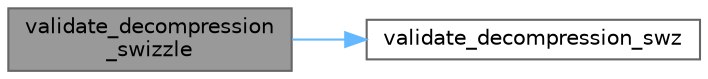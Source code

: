 digraph "validate_decompression_swizzle"
{
 // LATEX_PDF_SIZE
  bgcolor="transparent";
  edge [fontname=Helvetica,fontsize=10,labelfontname=Helvetica,labelfontsize=10];
  node [fontname=Helvetica,fontsize=10,shape=box,height=0.2,width=0.4];
  rankdir="LR";
  Node1 [id="Node000001",label="validate_decompression\l_swizzle",height=0.2,width=0.4,color="gray40", fillcolor="grey60", style="filled", fontcolor="black",tooltip="Validate overall decompression swizzle."];
  Node1 -> Node2 [id="edge1_Node000001_Node000002",color="steelblue1",style="solid",tooltip=" "];
  Node2 [id="Node000002",label="validate_decompression_swz",height=0.2,width=0.4,color="grey40", fillcolor="white", style="filled",URL="$astcenc__entry_8cpp.html#a329012efcccee5dd5d8ccaee0f264ba8",tooltip="Validate single channel decompression swizzle."];
}
